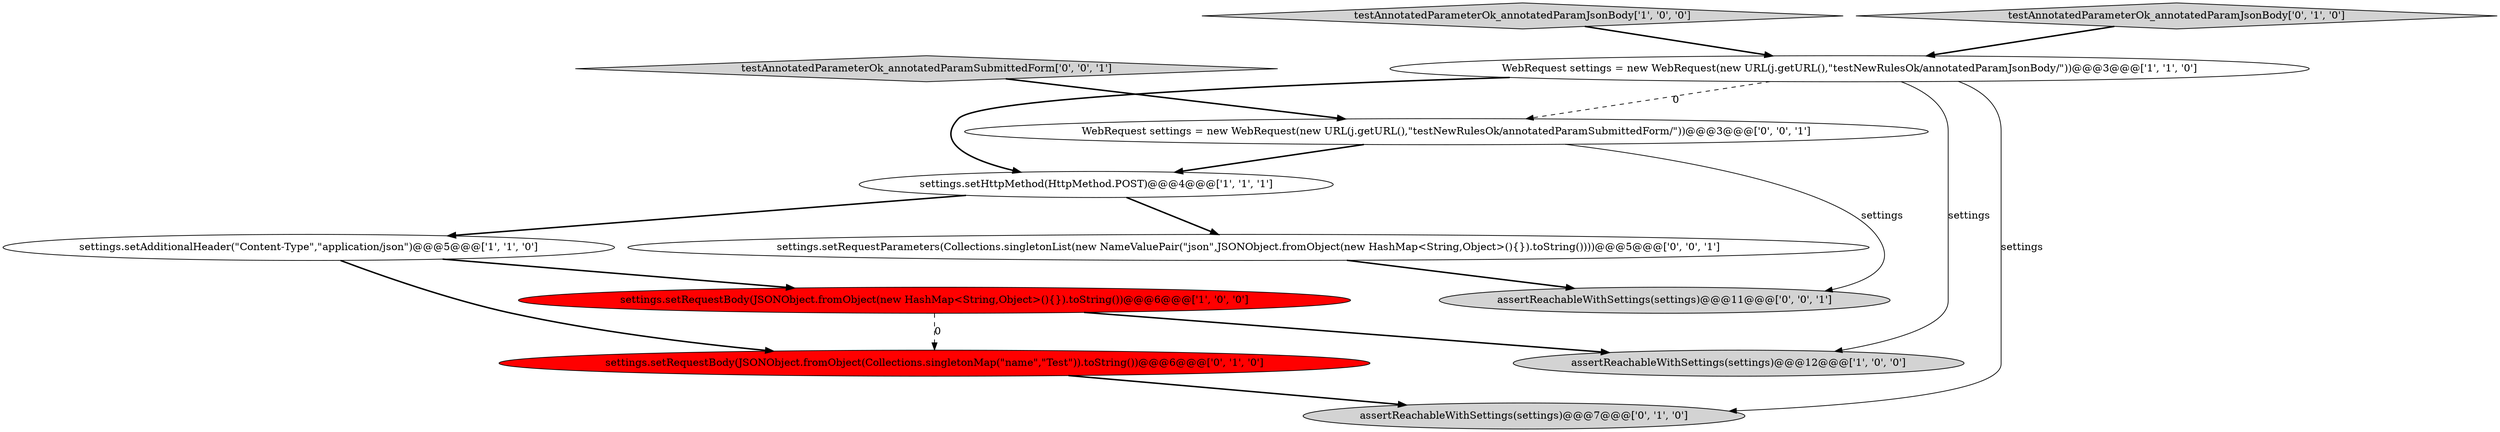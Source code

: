 digraph {
7 [style = filled, label = "assertReachableWithSettings(settings)@@@7@@@['0', '1', '0']", fillcolor = lightgray, shape = ellipse image = "AAA0AAABBB2BBB"];
11 [style = filled, label = "testAnnotatedParameterOk_annotatedParamSubmittedForm['0', '0', '1']", fillcolor = lightgray, shape = diamond image = "AAA0AAABBB3BBB"];
0 [style = filled, label = "testAnnotatedParameterOk_annotatedParamJsonBody['1', '0', '0']", fillcolor = lightgray, shape = diamond image = "AAA0AAABBB1BBB"];
4 [style = filled, label = "settings.setHttpMethod(HttpMethod.POST)@@@4@@@['1', '1', '1']", fillcolor = white, shape = ellipse image = "AAA0AAABBB1BBB"];
9 [style = filled, label = "assertReachableWithSettings(settings)@@@11@@@['0', '0', '1']", fillcolor = lightgray, shape = ellipse image = "AAA0AAABBB3BBB"];
3 [style = filled, label = "WebRequest settings = new WebRequest(new URL(j.getURL(),\"testNewRulesOk/annotatedParamJsonBody/\"))@@@3@@@['1', '1', '0']", fillcolor = white, shape = ellipse image = "AAA0AAABBB1BBB"];
6 [style = filled, label = "testAnnotatedParameterOk_annotatedParamJsonBody['0', '1', '0']", fillcolor = lightgray, shape = diamond image = "AAA0AAABBB2BBB"];
12 [style = filled, label = "WebRequest settings = new WebRequest(new URL(j.getURL(),\"testNewRulesOk/annotatedParamSubmittedForm/\"))@@@3@@@['0', '0', '1']", fillcolor = white, shape = ellipse image = "AAA0AAABBB3BBB"];
10 [style = filled, label = "settings.setRequestParameters(Collections.singletonList(new NameValuePair(\"json\",JSONObject.fromObject(new HashMap<String,Object>(){}).toString())))@@@5@@@['0', '0', '1']", fillcolor = white, shape = ellipse image = "AAA0AAABBB3BBB"];
2 [style = filled, label = "settings.setAdditionalHeader(\"Content-Type\",\"application/json\")@@@5@@@['1', '1', '0']", fillcolor = white, shape = ellipse image = "AAA0AAABBB1BBB"];
5 [style = filled, label = "assertReachableWithSettings(settings)@@@12@@@['1', '0', '0']", fillcolor = lightgray, shape = ellipse image = "AAA0AAABBB1BBB"];
1 [style = filled, label = "settings.setRequestBody(JSONObject.fromObject(new HashMap<String,Object>(){}).toString())@@@6@@@['1', '0', '0']", fillcolor = red, shape = ellipse image = "AAA1AAABBB1BBB"];
8 [style = filled, label = "settings.setRequestBody(JSONObject.fromObject(Collections.singletonMap(\"name\",\"Test\")).toString())@@@6@@@['0', '1', '0']", fillcolor = red, shape = ellipse image = "AAA1AAABBB2BBB"];
1->5 [style = bold, label=""];
0->3 [style = bold, label=""];
4->10 [style = bold, label=""];
6->3 [style = bold, label=""];
3->5 [style = solid, label="settings"];
12->9 [style = solid, label="settings"];
1->8 [style = dashed, label="0"];
10->9 [style = bold, label=""];
11->12 [style = bold, label=""];
4->2 [style = bold, label=""];
3->12 [style = dashed, label="0"];
12->4 [style = bold, label=""];
3->7 [style = solid, label="settings"];
3->4 [style = bold, label=""];
2->1 [style = bold, label=""];
8->7 [style = bold, label=""];
2->8 [style = bold, label=""];
}
